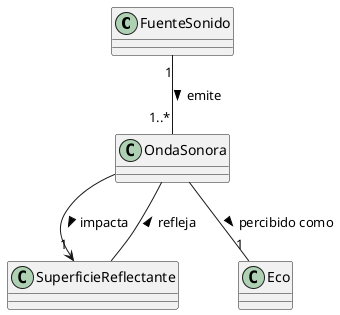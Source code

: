 @startuml
class FuenteSonido {
}

class OndaSonora {
}

class SuperficieReflectante {
}

class Eco {
}

FuenteSonido "1" -- "1..*" OndaSonora: emite >
OndaSonora --> "1" SuperficieReflectante: impacta >
SuperficieReflectante -- OndaSonora: refleja >
OndaSonora -- "1" Eco: percibido como >

@enduml
